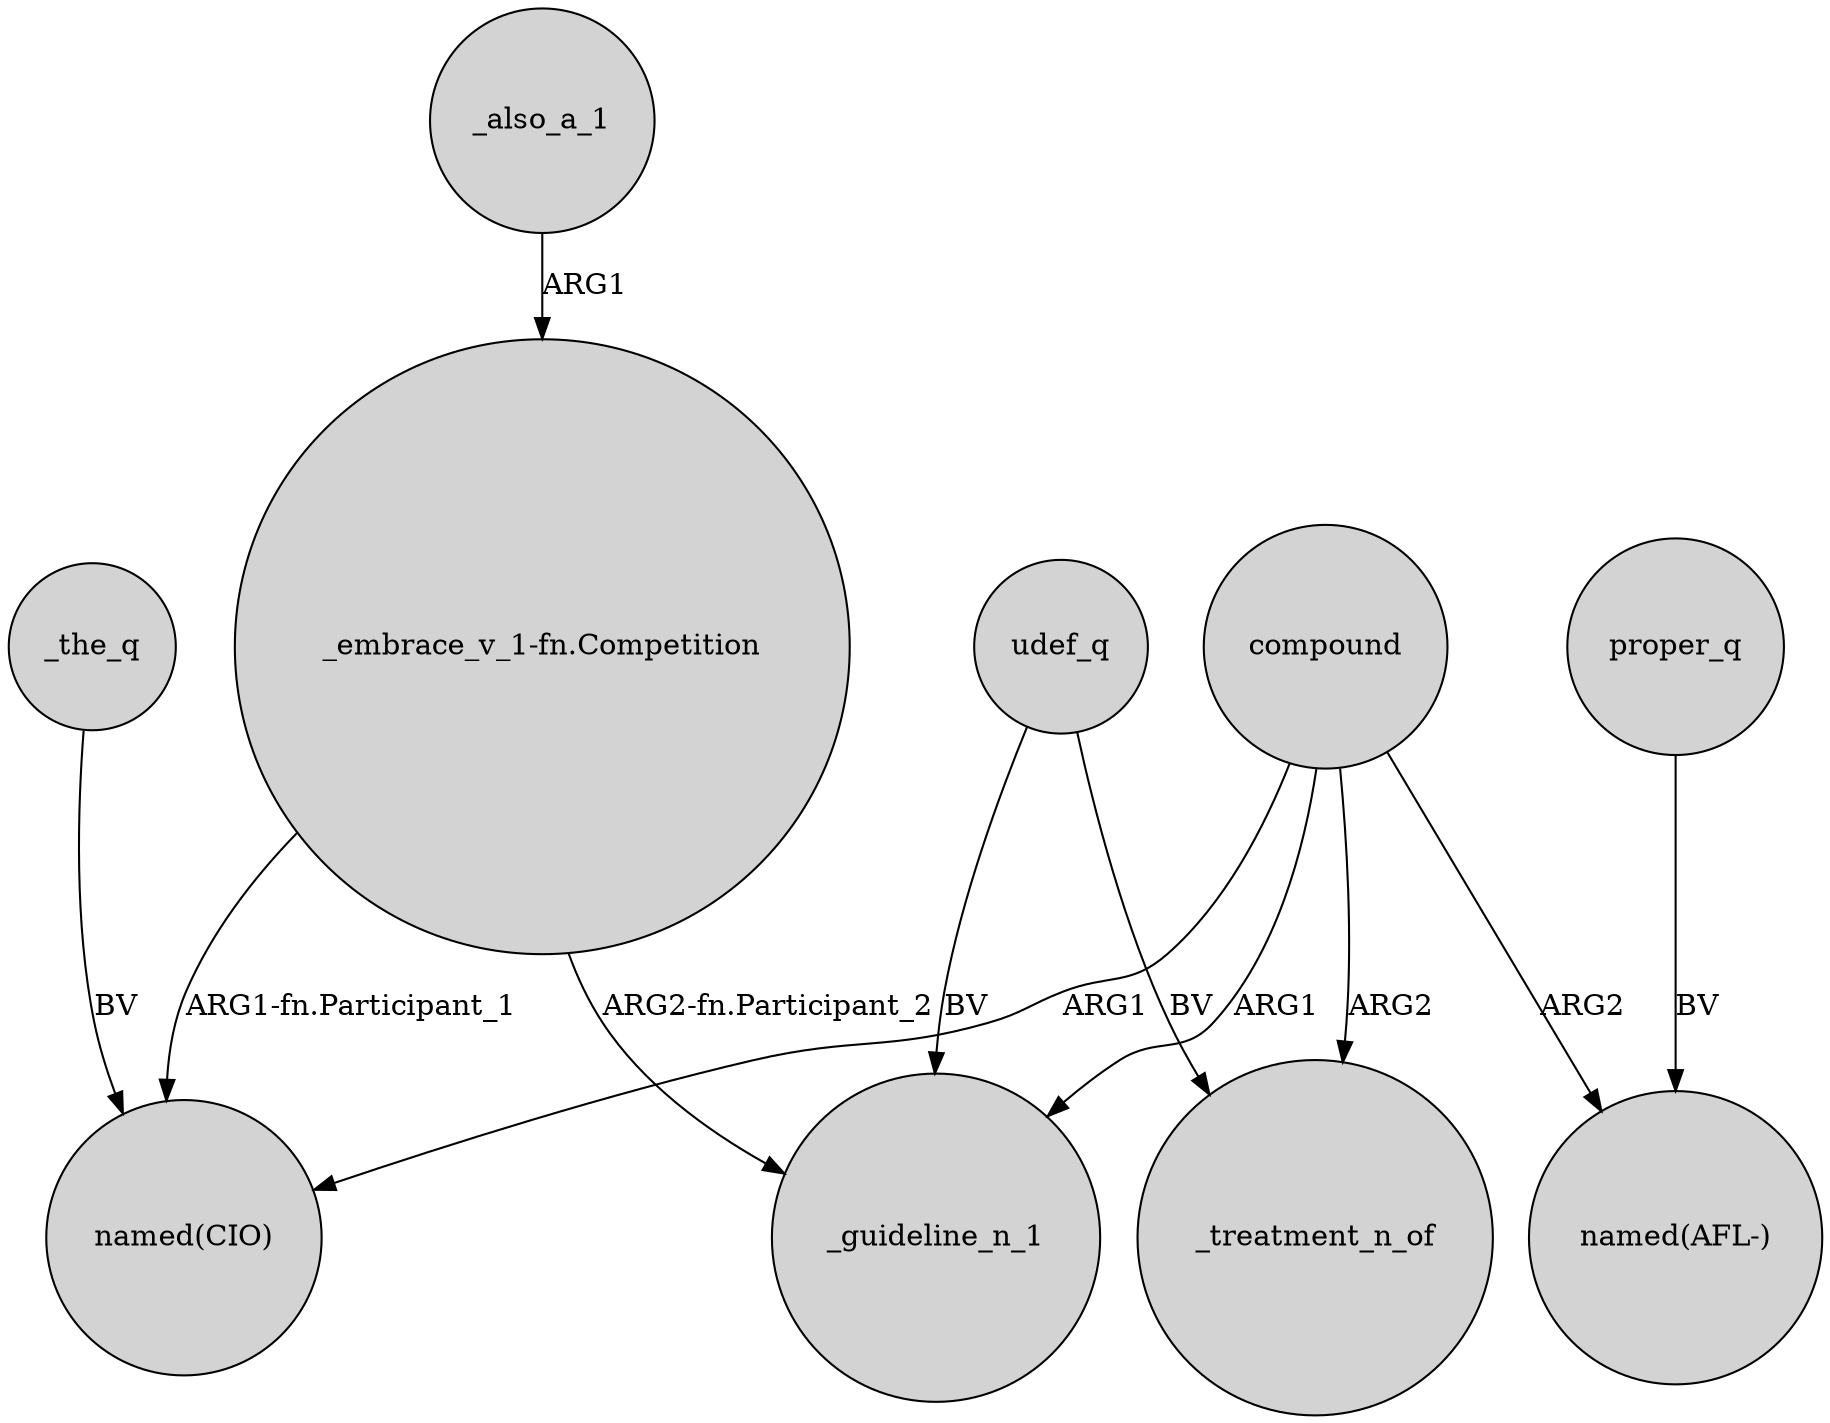 digraph {
	node [shape=circle style=filled]
	compound -> "named(CIO)" [label=ARG1]
	"_embrace_v_1-fn.Competition" -> "named(CIO)" [label="ARG1-fn.Participant_1"]
	udef_q -> _guideline_n_1 [label=BV]
	udef_q -> _treatment_n_of [label=BV]
	compound -> _guideline_n_1 [label=ARG1]
	"_embrace_v_1-fn.Competition" -> _guideline_n_1 [label="ARG2-fn.Participant_2"]
	proper_q -> "named(AFL-)" [label=BV]
	_also_a_1 -> "_embrace_v_1-fn.Competition" [label=ARG1]
	_the_q -> "named(CIO)" [label=BV]
	compound -> "named(AFL-)" [label=ARG2]
	compound -> _treatment_n_of [label=ARG2]
}
